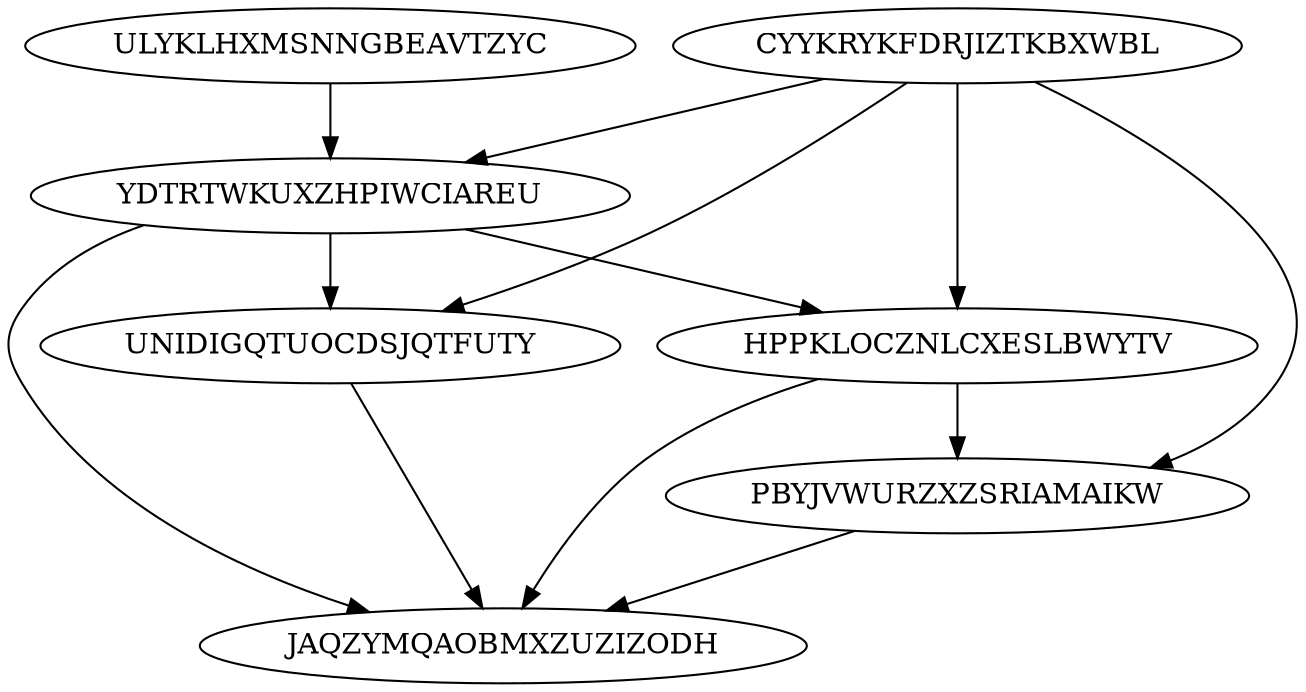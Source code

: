 digraph "N7M12" {
	ULYKLHXMSNNGBEAVTZYC			[Weight=17, Start=0, Processor=1];
	CYYKRYKFDRJIZTKBXWBL			[Weight=18, Start=0, Processor=2];
	YDTRTWKUXZHPIWCIAREU			[Weight=14, Start=28, Processor=1];
	UNIDIGQTUOCDSJQTFUTY			[Weight=19, Start=57, Processor=2];
	HPPKLOCZNLCXESLBWYTV			[Weight=18, Start=42, Processor=1];
	PBYJVWURZXZSRIAMAIKW			[Weight=18, Start=60, Processor=1];
	JAQZYMQAOBMXZUZIZODH			[Weight=16, Start=90, Processor=1];
	PBYJVWURZXZSRIAMAIKW -> JAQZYMQAOBMXZUZIZODH		[Weight=20];
	YDTRTWKUXZHPIWCIAREU -> UNIDIGQTUOCDSJQTFUTY		[Weight=15];
	CYYKRYKFDRJIZTKBXWBL -> PBYJVWURZXZSRIAMAIKW		[Weight=17];
	CYYKRYKFDRJIZTKBXWBL -> UNIDIGQTUOCDSJQTFUTY		[Weight=20];
	CYYKRYKFDRJIZTKBXWBL -> YDTRTWKUXZHPIWCIAREU		[Weight=10];
	HPPKLOCZNLCXESLBWYTV -> PBYJVWURZXZSRIAMAIKW		[Weight=17];
	YDTRTWKUXZHPIWCIAREU -> JAQZYMQAOBMXZUZIZODH		[Weight=13];
	HPPKLOCZNLCXESLBWYTV -> JAQZYMQAOBMXZUZIZODH		[Weight=14];
	UNIDIGQTUOCDSJQTFUTY -> JAQZYMQAOBMXZUZIZODH		[Weight=14];
	CYYKRYKFDRJIZTKBXWBL -> HPPKLOCZNLCXESLBWYTV		[Weight=16];
	ULYKLHXMSNNGBEAVTZYC -> YDTRTWKUXZHPIWCIAREU		[Weight=11];
	YDTRTWKUXZHPIWCIAREU -> HPPKLOCZNLCXESLBWYTV		[Weight=20];
}
